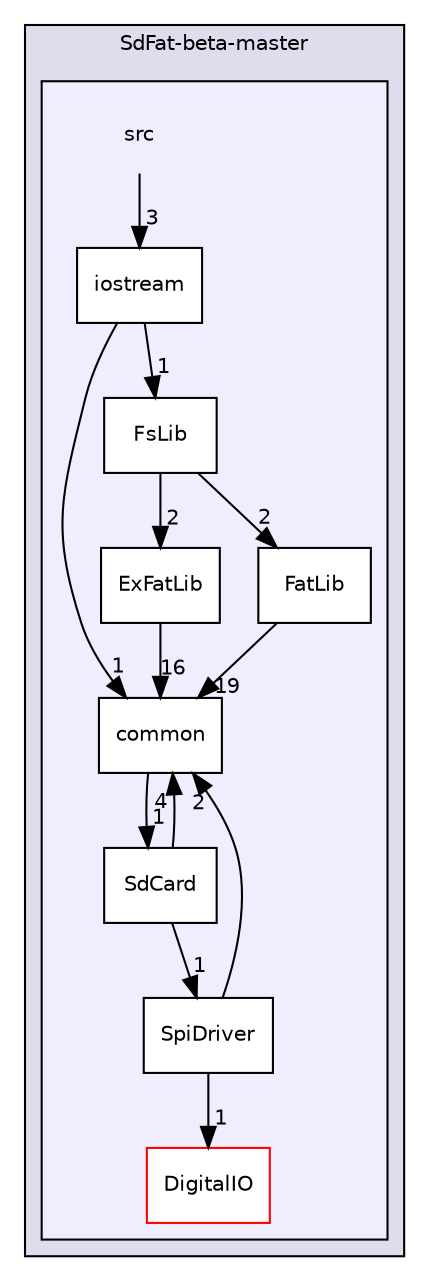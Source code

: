 digraph "C:/Users/Shadow/Documents/GitHub/ERISCore/lib/SdFat-beta-master/src" {
  compound=true
  node [ fontsize="10", fontname="Helvetica"];
  edge [ labelfontsize="10", labelfontname="Helvetica"];
  subgraph clusterdir_e0ef193a8bd344728df71d973a5e04e1 {
    graph [ bgcolor="#ddddee", pencolor="black", label="SdFat-beta-master" fontname="Helvetica", fontsize="10", URL="dir_e0ef193a8bd344728df71d973a5e04e1.html"]
  subgraph clusterdir_ea07528d4a32d2d88075cc43f02c8397 {
    graph [ bgcolor="#eeeeff", pencolor="black", label="" URL="dir_ea07528d4a32d2d88075cc43f02c8397.html"];
    dir_ea07528d4a32d2d88075cc43f02c8397 [shape=plaintext label="src"];
    dir_9b0d0320bfccf1220a4d254fcf913ca2 [shape=box label="common" color="black" fillcolor="white" style="filled" URL="dir_9b0d0320bfccf1220a4d254fcf913ca2.html"];
    dir_b6d433f456bbee5670208d2c76714064 [shape=box label="DigitalIO" color="red" fillcolor="white" style="filled" URL="dir_b6d433f456bbee5670208d2c76714064.html"];
    dir_fcbe7bc25bcd8f904b4b2d408c831a0b [shape=box label="ExFatLib" color="black" fillcolor="white" style="filled" URL="dir_fcbe7bc25bcd8f904b4b2d408c831a0b.html"];
    dir_7d599419fe0781ffdd28affbaf7e8a42 [shape=box label="FatLib" color="black" fillcolor="white" style="filled" URL="dir_7d599419fe0781ffdd28affbaf7e8a42.html"];
    dir_bca9b401d4d49d7e24d81bb2f5464ddb [shape=box label="FsLib" color="black" fillcolor="white" style="filled" URL="dir_bca9b401d4d49d7e24d81bb2f5464ddb.html"];
    dir_52ea2167fa9303003dc9d018286f894f [shape=box label="iostream" color="black" fillcolor="white" style="filled" URL="dir_52ea2167fa9303003dc9d018286f894f.html"];
    dir_96061683c19491f2535d4e24fde5ae4a [shape=box label="SdCard" color="black" fillcolor="white" style="filled" URL="dir_96061683c19491f2535d4e24fde5ae4a.html"];
    dir_967dfb2a7b8d315b2cccb5afcf092fa5 [shape=box label="SpiDriver" color="black" fillcolor="white" style="filled" URL="dir_967dfb2a7b8d315b2cccb5afcf092fa5.html"];
  }
  }
  dir_ea07528d4a32d2d88075cc43f02c8397->dir_52ea2167fa9303003dc9d018286f894f [headlabel="3", labeldistance=1.5 headhref="dir_000020_000034.html"];
  dir_96061683c19491f2535d4e24fde5ae4a->dir_9b0d0320bfccf1220a4d254fcf913ca2 [headlabel="4", labeldistance=1.5 headhref="dir_000035_000029.html"];
  dir_96061683c19491f2535d4e24fde5ae4a->dir_967dfb2a7b8d315b2cccb5afcf092fa5 [headlabel="1", labeldistance=1.5 headhref="dir_000035_000036.html"];
  dir_7d599419fe0781ffdd28affbaf7e8a42->dir_9b0d0320bfccf1220a4d254fcf913ca2 [headlabel="19", labeldistance=1.5 headhref="dir_000032_000029.html"];
  dir_bca9b401d4d49d7e24d81bb2f5464ddb->dir_7d599419fe0781ffdd28affbaf7e8a42 [headlabel="2", labeldistance=1.5 headhref="dir_000033_000032.html"];
  dir_bca9b401d4d49d7e24d81bb2f5464ddb->dir_fcbe7bc25bcd8f904b4b2d408c831a0b [headlabel="2", labeldistance=1.5 headhref="dir_000033_000031.html"];
  dir_9b0d0320bfccf1220a4d254fcf913ca2->dir_96061683c19491f2535d4e24fde5ae4a [headlabel="1", labeldistance=1.5 headhref="dir_000029_000035.html"];
  dir_fcbe7bc25bcd8f904b4b2d408c831a0b->dir_9b0d0320bfccf1220a4d254fcf913ca2 [headlabel="16", labeldistance=1.5 headhref="dir_000031_000029.html"];
  dir_52ea2167fa9303003dc9d018286f894f->dir_bca9b401d4d49d7e24d81bb2f5464ddb [headlabel="1", labeldistance=1.5 headhref="dir_000034_000033.html"];
  dir_52ea2167fa9303003dc9d018286f894f->dir_9b0d0320bfccf1220a4d254fcf913ca2 [headlabel="1", labeldistance=1.5 headhref="dir_000034_000029.html"];
  dir_967dfb2a7b8d315b2cccb5afcf092fa5->dir_9b0d0320bfccf1220a4d254fcf913ca2 [headlabel="2", labeldistance=1.5 headhref="dir_000036_000029.html"];
  dir_967dfb2a7b8d315b2cccb5afcf092fa5->dir_b6d433f456bbee5670208d2c76714064 [headlabel="1", labeldistance=1.5 headhref="dir_000036_000021.html"];
}
